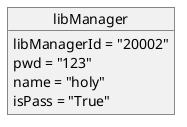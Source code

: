 @startuml
object libManager{
        libManagerId = "20002"
        pwd = "123"
        name = "holy"
        isPass = "True"
}
@enduml